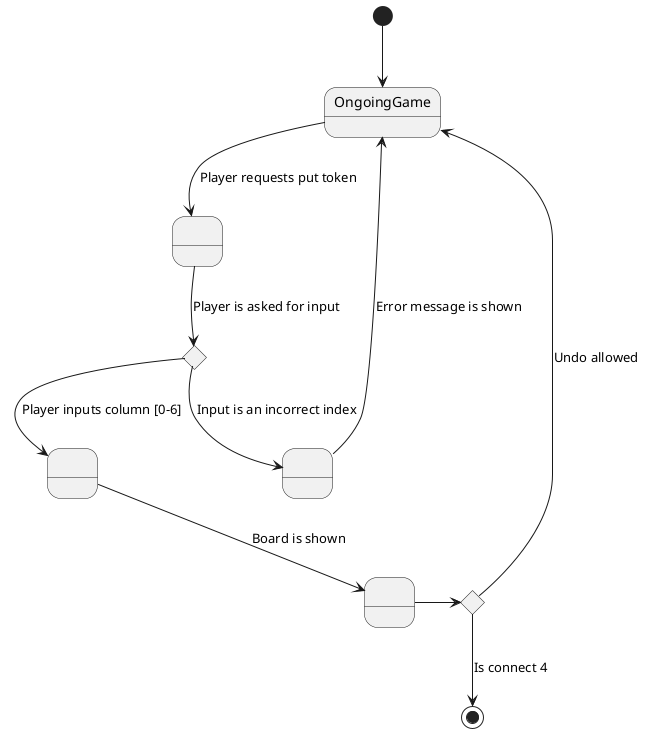@startuml
top to bottom direction
state input as " "
state choiceInput <<choice>>
state errorInput as " "
state correctInput as " "
state boardShow as " "
state connect4 <<choice>>
[*] --> OngoingGame

OngoingGame -down-> input : Player requests put token
input --> choiceInput : Player is asked for input
choiceInput -->  errorInput : Input is an incorrect index
errorInput -up-> OngoingGame : Error message is shown
choiceInput --> correctInput : Player inputs column [0-6]
correctInput -down-> boardShow : Board is shown
boardShow -> connect4
connect4 --> OngoingGame : Undo allowed
connect4 --> [*] : Is connect 4

@enduml